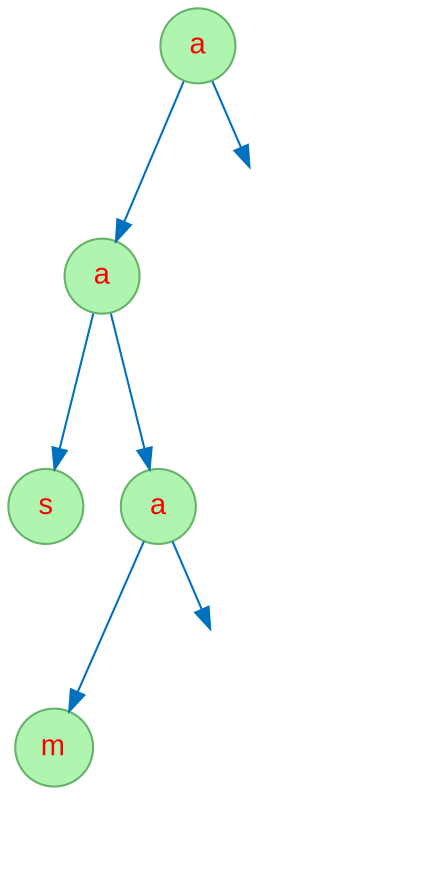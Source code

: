 digraph "Seq-amasa" {
node [fontname="Arial", fontcolor=red, shape=circle, style=filled, color="#66B268", fillcolor="#AFF4AF" ];
edge [color = "#0070BF"];
933699219 [label="a"];
933699219 -> 1225358173;
1225358173 [label="a"];
1225358173 -> 1848402763;
1848402763 [label="s"];
1225358173 -> 1587487668;
1587487668 [label="a"];
1587487668 -> 1199823423;
1199823423 [label="m"];
l1587487668 [style=invis];
1587487668 -> l1587487668;
l933699219 [style=invis];
933699219 -> l933699219;
}
